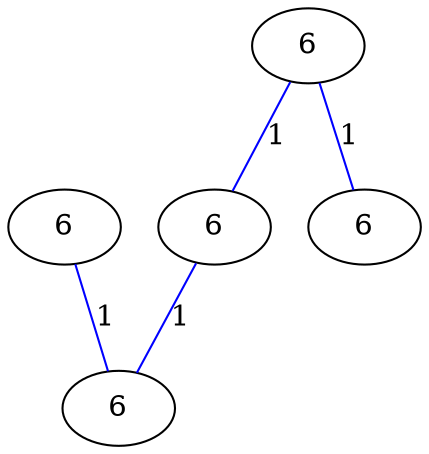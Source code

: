 graph G {
	0 [label="6"];
	1 [label="6"];
	2 [label="6"];
	3 [label="6"];
	4 [label="6"];
	0 -- 3 [label="1", color=blue];
	1 -- 2 [label="1", color=blue];
	1 -- 4 [label="1", color=blue];
	2 -- 3 [label="1", color=blue];
}
